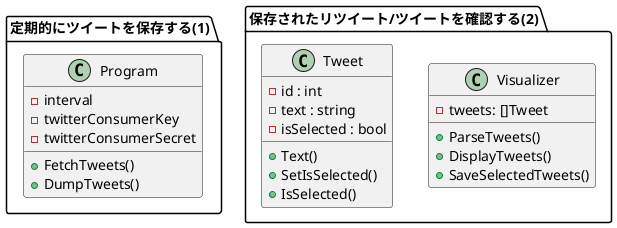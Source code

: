 @startuml

' https://plantuml.com/ja/class-diagram

package "定期的にツイートを保存する(1)" {
    class Program {
        - interval
        - twitterConsumerKey
        - twitterConsumerSecret
        + FetchTweets()
        + DumpTweets()
    }
}

package "保存されたリツイート/ツイートを確認する(2)" {
    class Visualizer {
        - tweets: []Tweet
        + ParseTweets()
        + DisplayTweets()
        + SaveSelectedTweets()
    }

    class Tweet {
        - id : int
        - text : string
        - isSelected : bool
        + Text()
        + SetIsSelected()
        + IsSelected()
    }
}
@enduml